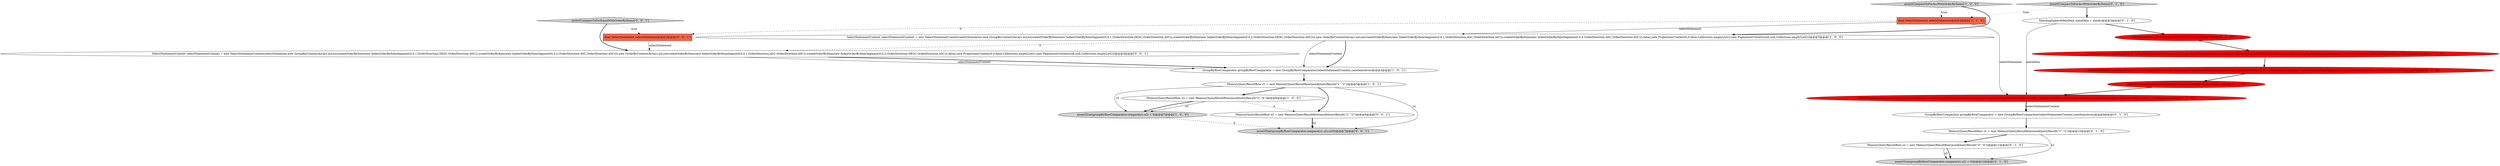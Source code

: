 digraph {
7 [style = filled, label = "MemoryQueryResultRow o2 = new MemoryQueryResultRow(mockQueryResult(\"3\",\"4\"))@@@11@@@['0', '1', '0']", fillcolor = white, shape = ellipse image = "AAA0AAABBB2BBB"];
9 [style = filled, label = "selectStatement.setOrderBy(new OrderBySegment(0,0,Arrays.asList(new IndexOrderByItemSegment(0,0,1,OrderDirection.ASC,OrderDirection.ASC),new IndexOrderByItemSegment(0,0,2,OrderDirection.ASC,OrderDirection.ASC))))@@@6@@@['0', '1', '0']", fillcolor = red, shape = ellipse image = "AAA1AAABBB2BBB"];
6 [style = filled, label = "MemoryQueryResultRow o1 = new MemoryQueryResultRow(mockQueryResult(\"1\",\"2\"))@@@5@@@['1', '0', '1']", fillcolor = white, shape = ellipse image = "AAA0AAABBB1BBB"];
15 [style = filled, label = "SelectStatementContext selectStatementContext = new SelectStatementContext(Collections.singletonMap(DefaultSchema.LOGIC_NAME,metaData),Collections.emptyList(),selectStatement,DefaultSchema.LOGIC_NAME)@@@8@@@['0', '1', '0']", fillcolor = red, shape = ellipse image = "AAA1AAABBB2BBB"];
20 [style = filled, label = "SelectStatementContext selectStatementContext = new SelectStatementContext(selectStatement,new GroupByContext(Arrays.asList(createOrderByItem(new IndexOrderByItemSegment(0,0,1,OrderDirection.DESC,OrderDirection.ASC)),createOrderByItem(new IndexOrderByItemSegment(0,0,2,OrderDirection.ASC,OrderDirection.ASC)))),new OrderByContext(Arrays.asList(createOrderByItem(new IndexOrderByItemSegment(0,0,1,OrderDirection.ASC,OrderDirection.ASC)),createOrderByItem(new IndexOrderByItemSegment(0,0,2,OrderDirection.DESC,OrderDirection.ASC))),false),new ProjectionsContext(0,0,false,Collections.emptyList()),new PaginationContext(null,null,Collections.emptyList()))@@@3@@@['0', '0', '1']", fillcolor = white, shape = ellipse image = "AAA0AAABBB3BBB"];
0 [style = filled, label = "MemoryQueryResultRow o2 = new MemoryQueryResultRow(mockQueryResult(\"3\",\"4\"))@@@6@@@['1', '0', '0']", fillcolor = white, shape = ellipse image = "AAA0AAABBB1BBB"];
16 [style = filled, label = "when(metaData.getSchema()).thenReturn(mock())@@@4@@@['0', '1', '0']", fillcolor = red, shape = ellipse image = "AAA1AAABBB2BBB"];
21 [style = filled, label = "MemoryQueryResultRow o2 = new MemoryQueryResultRow(mockQueryResult(\"1\",\"2\"))@@@6@@@['0', '0', '1']", fillcolor = white, shape = ellipse image = "AAA0AAABBB3BBB"];
5 [style = filled, label = "assertCompareToForAscWithOrderByItems['1', '0', '0']", fillcolor = lightgray, shape = diamond image = "AAA0AAABBB1BBB"];
22 [style = filled, label = "assertThat(groupByRowComparator.compare(o1,o2),is(0))@@@7@@@['0', '0', '1']", fillcolor = lightgray, shape = ellipse image = "AAA0AAABBB3BBB"];
10 [style = filled, label = "selectStatement.setGroupBy(new GroupBySegment(0,0,Arrays.asList(new IndexOrderByItemSegment(0,0,1,OrderDirection.DESC,OrderDirection.ASC),new IndexOrderByItemSegment(0,0,2,OrderDirection.DESC,OrderDirection.ASC))))@@@5@@@['0', '1', '0']", fillcolor = red, shape = ellipse image = "AAA1AAABBB2BBB"];
2 [style = filled, label = "final SelectStatement selectStatement@@@2@@@['1', '1', '0']", fillcolor = tomato, shape = box image = "AAA0AAABBB1BBB"];
4 [style = filled, label = "GroupByRowComparator groupByRowComparator = new GroupByRowComparator(selectStatementContext,caseSensitives)@@@4@@@['1', '0', '1']", fillcolor = white, shape = ellipse image = "AAA0AAABBB1BBB"];
3 [style = filled, label = "SelectStatementContext selectStatementContext = new SelectStatementContext(selectStatement,new GroupByContext(Arrays.asList(createOrderByItem(new IndexOrderByItemSegment(0,0,1,OrderDirection.DESC,OrderDirection.ASC)),createOrderByItem(new IndexOrderByItemSegment(0,0,2,OrderDirection.DESC,OrderDirection.ASC)))),new OrderByContext(Arrays.asList(createOrderByItem(new IndexOrderByItemSegment(0,0,1,OrderDirection.ASC,OrderDirection.ASC)),createOrderByItem(new IndexOrderByItemSegment(0,0,2,OrderDirection.ASC,OrderDirection.ASC))),false),new ProjectionsContext(0,0,false,Collections.emptyList()),new PaginationContext(null,null,Collections.emptyList()))@@@3@@@['1', '0', '0']", fillcolor = white, shape = ellipse image = "AAA0AAABBB1BBB"];
8 [style = filled, label = "assertCompareToForAscWithOrderByItems['0', '1', '0']", fillcolor = lightgray, shape = diamond image = "AAA0AAABBB2BBB"];
18 [style = filled, label = "final SelectStatement selectStatement@@@2@@@['0', '0', '1']", fillcolor = tomato, shape = box image = "AAA0AAABBB3BBB"];
13 [style = filled, label = "ShardingSphereMetaData metaData = mock()@@@3@@@['0', '1', '0']", fillcolor = white, shape = ellipse image = "AAA0AAABBB2BBB"];
17 [style = filled, label = "MemoryQueryResultRow o1 = new MemoryQueryResultRow(mockQueryResult(\"1\",\"2\"))@@@10@@@['0', '1', '0']", fillcolor = white, shape = ellipse image = "AAA0AAABBB2BBB"];
1 [style = filled, label = "assertTrue(groupByRowComparator.compare(o1,o2) < 0)@@@7@@@['1', '0', '0']", fillcolor = lightgray, shape = ellipse image = "AAA0AAABBB1BBB"];
14 [style = filled, label = "selectStatement.setProjections(new ProjectionsSegment(0,0))@@@7@@@['0', '1', '0']", fillcolor = red, shape = ellipse image = "AAA1AAABBB2BBB"];
12 [style = filled, label = "assertTrue(groupByRowComparator.compare(o1,o2) < 0)@@@12@@@['0', '1', '0']", fillcolor = lightgray, shape = ellipse image = "AAA0AAABBB2BBB"];
11 [style = filled, label = "GroupByRowComparator groupByRowComparator = new GroupByRowComparator(selectStatementContext,caseSensitives)@@@9@@@['0', '1', '0']", fillcolor = white, shape = ellipse image = "AAA0AAABBB2BBB"];
19 [style = filled, label = "assertCompareToForEqualWithOrderByItems['0', '0', '1']", fillcolor = lightgray, shape = diamond image = "AAA0AAABBB3BBB"];
5->3 [style = bold, label=""];
6->1 [style = solid, label="o1"];
4->6 [style = bold, label=""];
16->10 [style = bold, label=""];
7->12 [style = bold, label=""];
3->4 [style = solid, label="selectStatementContext"];
6->21 [style = bold, label=""];
8->2 [style = dotted, label="true"];
19->20 [style = bold, label=""];
7->12 [style = solid, label="o2"];
19->18 [style = dotted, label="true"];
6->0 [style = bold, label=""];
17->12 [style = solid, label="o1"];
6->22 [style = solid, label="o1"];
3->4 [style = bold, label=""];
13->16 [style = bold, label=""];
1->22 [style = dashed, label="0"];
20->4 [style = bold, label=""];
17->7 [style = bold, label=""];
21->22 [style = solid, label="o2"];
0->1 [style = solid, label="o2"];
18->20 [style = solid, label="selectStatement"];
13->15 [style = solid, label="metaData"];
15->11 [style = bold, label=""];
21->22 [style = bold, label=""];
0->21 [style = dashed, label="0"];
0->1 [style = bold, label=""];
3->20 [style = dashed, label="0"];
9->14 [style = bold, label=""];
2->18 [style = dashed, label="0"];
11->17 [style = bold, label=""];
20->4 [style = solid, label="selectStatementContext"];
14->15 [style = bold, label=""];
15->11 [style = solid, label="selectStatementContext"];
10->9 [style = bold, label=""];
2->15 [style = solid, label="selectStatement"];
2->3 [style = solid, label="selectStatement"];
8->13 [style = bold, label=""];
5->2 [style = dotted, label="true"];
}
